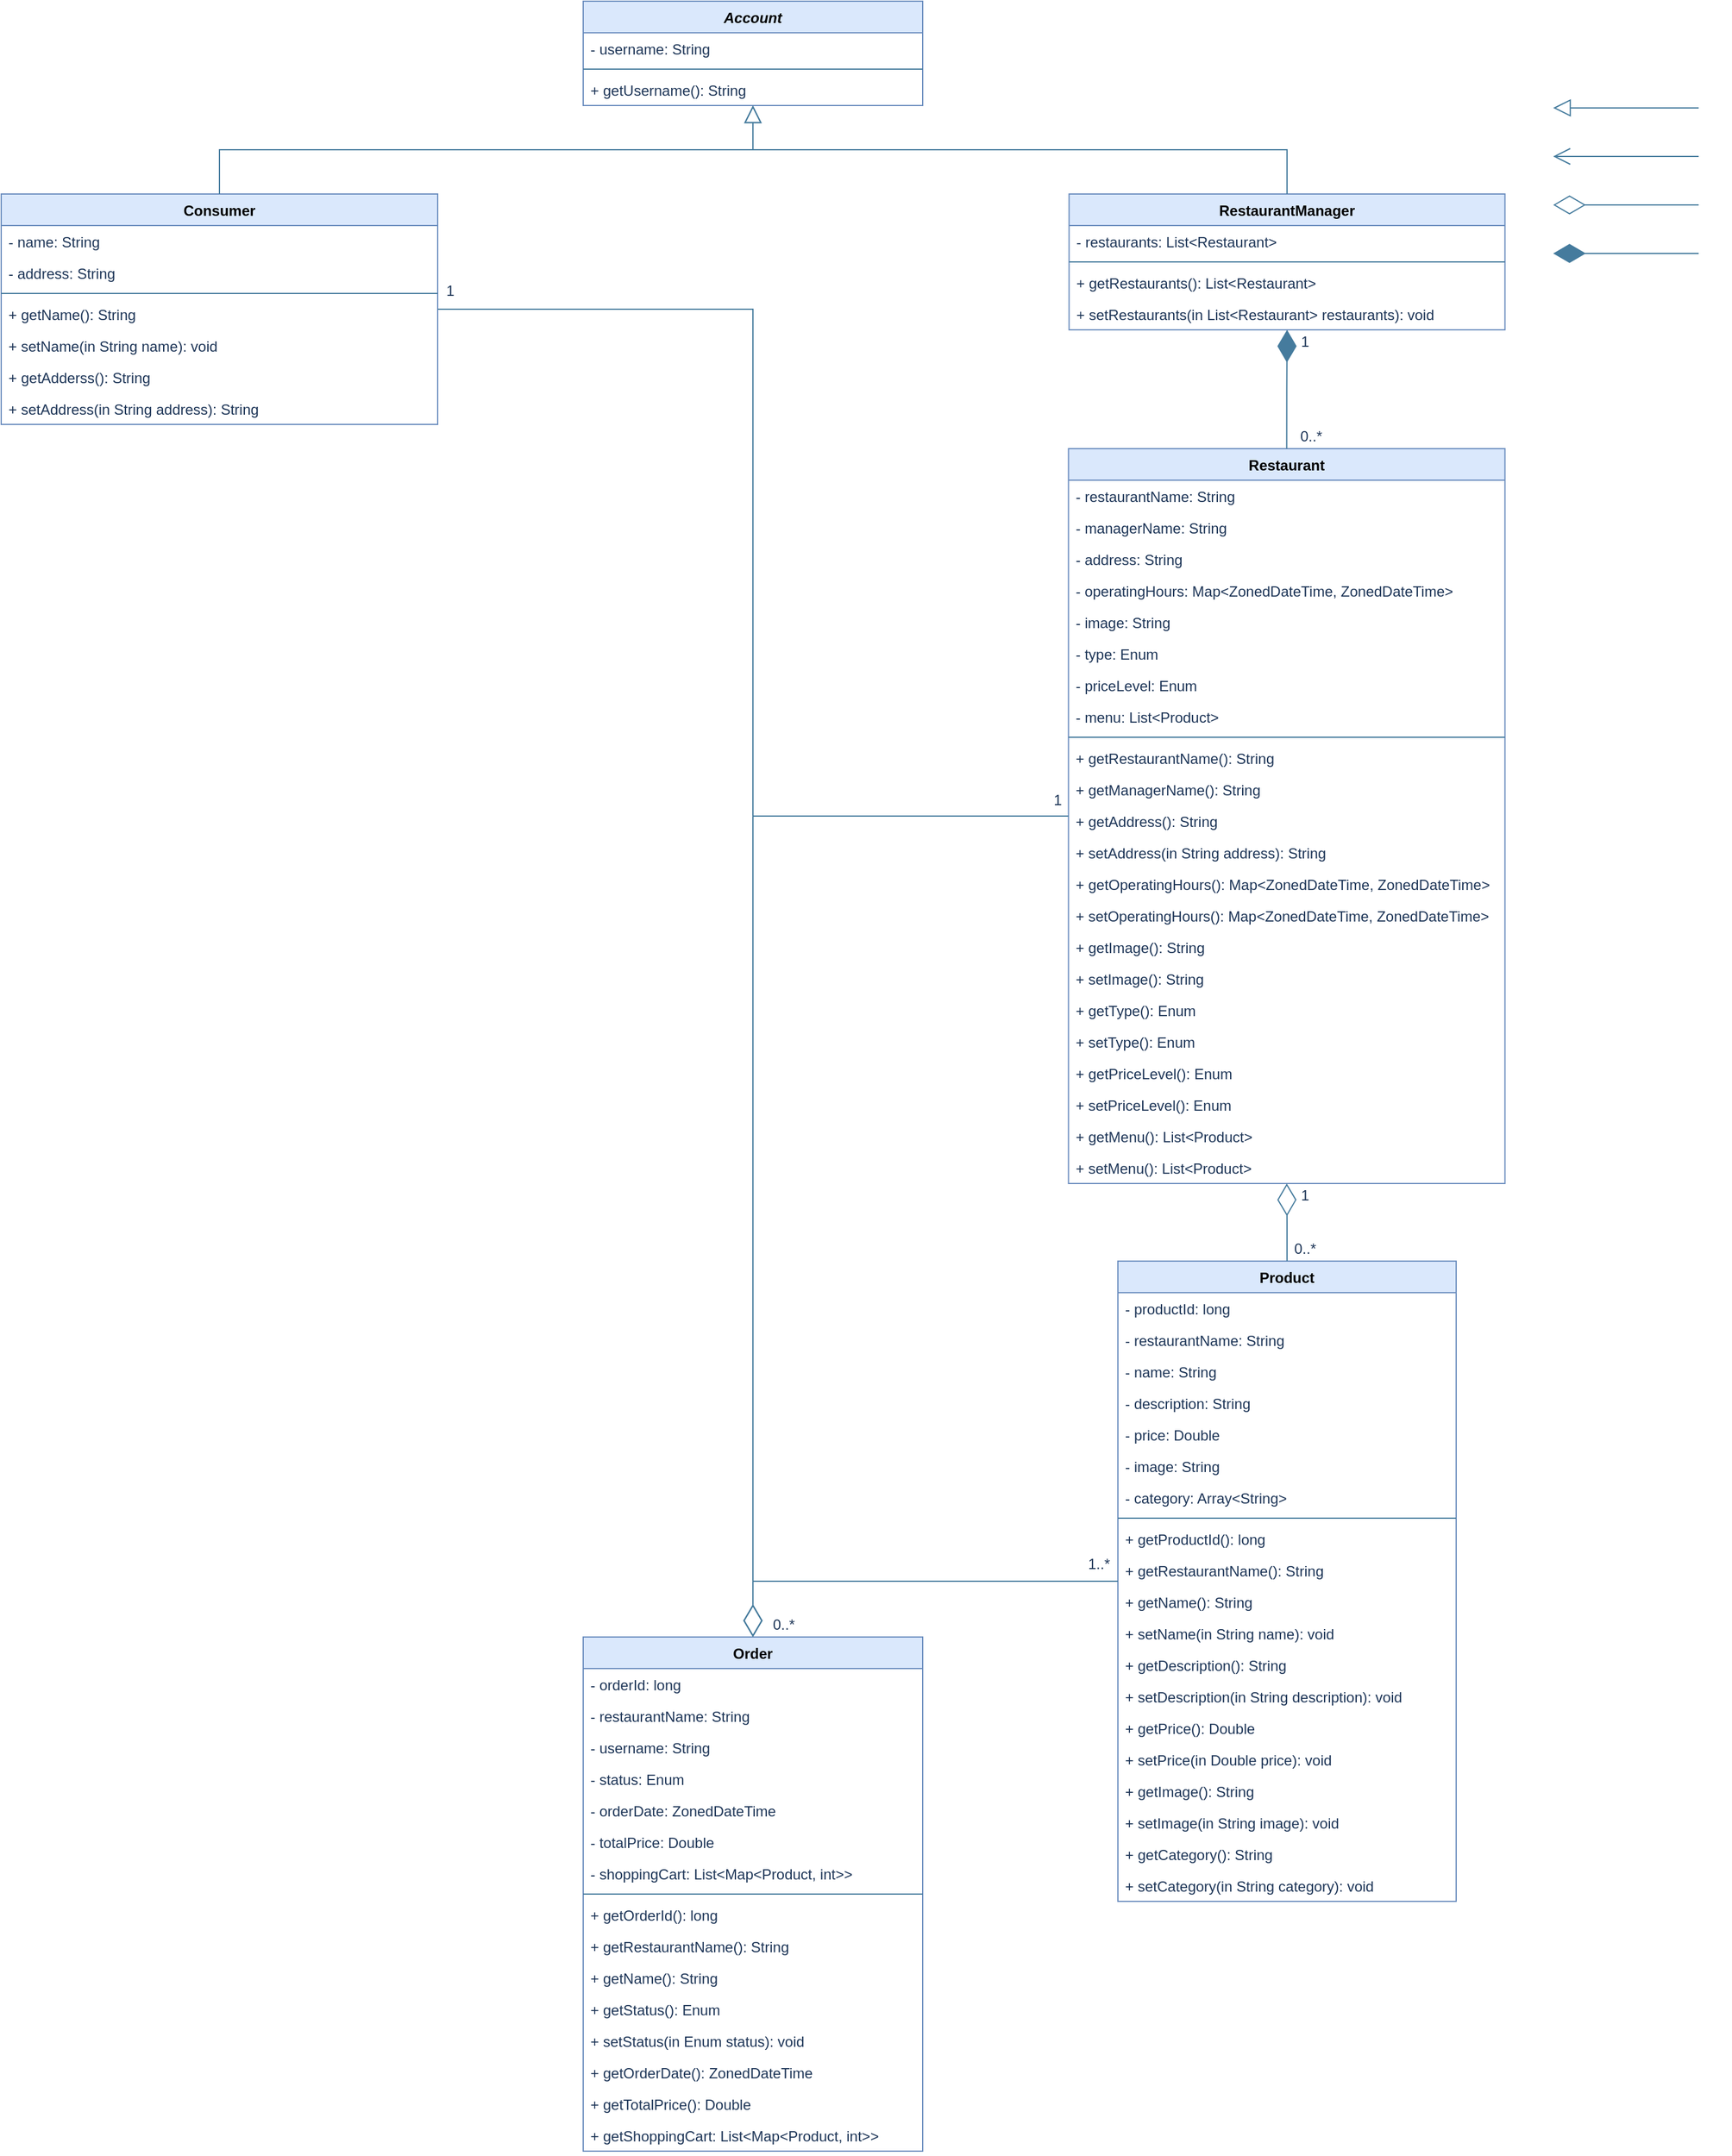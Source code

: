 <mxfile version="15.4.0" type="device"><diagram id="kH5EvR-699uaDCiAUXqp" name="Page-1"><mxGraphModel dx="772" dy="2348" grid="1" gridSize="10" guides="1" tooltips="1" connect="1" arrows="1" fold="1" page="1" pageScale="1" pageWidth="827" pageHeight="1169" background="#ffffff" math="0" shadow="0"><root><mxCell id="0"/><mxCell id="1" parent="0"/><mxCell id="DsfmJBuCFoYnAW1XdrLI-59" value="" style="endArrow=block;endFill=0;endSize=12;html=1;rounded=0;edgeStyle=orthogonalEdgeStyle;strokeColor=#457B9D;fontColor=#1D3557;labelBackgroundColor=#F1FAEE;" parent="1" edge="1"><mxGeometry width="160" relative="1" as="geometry"><mxPoint x="1520" y="-1081" as="sourcePoint"/><mxPoint x="1400" y="-1081" as="targetPoint"/></mxGeometry></mxCell><mxCell id="DsfmJBuCFoYnAW1XdrLI-115" value="Account" style="swimlane;fontStyle=3;align=center;verticalAlign=top;childLayout=stackLayout;horizontal=1;startSize=26;horizontalStack=0;resizeParent=1;resizeParentMax=0;resizeLast=0;collapsible=1;marginBottom=0;rounded=0;shadow=0;glass=0;labelBorderColor=none;strokeColor=#6c8ebf;fillColor=#dae8fc;" parent="1" vertex="1"><mxGeometry x="600" y="-1169" width="280" height="86" as="geometry"/></mxCell><mxCell id="AVOF0F7odBu44iWRDXYe-78" value="- username: String" style="text;strokeColor=none;fillColor=none;align=left;verticalAlign=top;spacingLeft=4;spacingRight=4;overflow=hidden;rotatable=0;points=[[0,0.5],[1,0.5]];portConstraint=eastwest;rounded=0;shadow=0;glass=0;labelBorderColor=none;fontColor=#1D3557;" parent="DsfmJBuCFoYnAW1XdrLI-115" vertex="1"><mxGeometry y="26" width="280" height="26" as="geometry"/></mxCell><mxCell id="DsfmJBuCFoYnAW1XdrLI-117" value="" style="line;strokeWidth=1;fillColor=none;align=left;verticalAlign=middle;spacingTop=-1;spacingLeft=3;spacingRight=3;rotatable=0;labelPosition=right;points=[];portConstraint=eastwest;rounded=0;shadow=0;glass=0;labelBorderColor=none;strokeColor=#457B9D;fontColor=#1D3557;labelBackgroundColor=#F1FAEE;" parent="DsfmJBuCFoYnAW1XdrLI-115" vertex="1"><mxGeometry y="52" width="280" height="8" as="geometry"/></mxCell><mxCell id="DsfmJBuCFoYnAW1XdrLI-118" value="+ getUsername(): String" style="text;strokeColor=none;fillColor=none;align=left;verticalAlign=top;spacingLeft=4;spacingRight=4;overflow=hidden;rotatable=0;points=[[0,0.5],[1,0.5]];portConstraint=eastwest;rounded=0;shadow=0;glass=0;labelBorderColor=none;fontColor=#1D3557;" parent="DsfmJBuCFoYnAW1XdrLI-115" vertex="1"><mxGeometry y="60" width="280" height="26" as="geometry"/></mxCell><mxCell id="DsfmJBuCFoYnAW1XdrLI-119" value="Consumer" style="swimlane;fontStyle=1;align=center;verticalAlign=top;childLayout=stackLayout;horizontal=1;startSize=26;horizontalStack=0;resizeParent=1;resizeParentMax=0;resizeLast=0;collapsible=1;marginBottom=0;rounded=0;shadow=0;glass=0;labelBorderColor=none;strokeColor=#6c8ebf;fillColor=#dae8fc;" parent="1" vertex="1"><mxGeometry x="120" y="-1010" width="360" height="190" as="geometry"/></mxCell><mxCell id="AVOF0F7odBu44iWRDXYe-97" value="- name: String" style="text;strokeColor=none;fillColor=none;align=left;verticalAlign=top;spacingLeft=4;spacingRight=4;overflow=hidden;rotatable=0;points=[[0,0.5],[1,0.5]];portConstraint=eastwest;rounded=0;shadow=0;glass=0;labelBorderColor=none;fontColor=#1D3557;" parent="DsfmJBuCFoYnAW1XdrLI-119" vertex="1"><mxGeometry y="26" width="360" height="26" as="geometry"/></mxCell><mxCell id="AVOF0F7odBu44iWRDXYe-98" value="- address: String" style="text;strokeColor=none;fillColor=none;align=left;verticalAlign=top;spacingLeft=4;spacingRight=4;overflow=hidden;rotatable=0;points=[[0,0.5],[1,0.5]];portConstraint=eastwest;rounded=0;shadow=0;glass=0;labelBorderColor=none;fontColor=#1D3557;" parent="DsfmJBuCFoYnAW1XdrLI-119" vertex="1"><mxGeometry y="52" width="360" height="26" as="geometry"/></mxCell><mxCell id="DsfmJBuCFoYnAW1XdrLI-121" value="" style="line;strokeWidth=1;fillColor=none;align=left;verticalAlign=middle;spacingTop=-1;spacingLeft=3;spacingRight=3;rotatable=0;labelPosition=right;points=[];portConstraint=eastwest;rounded=0;shadow=0;glass=0;labelBorderColor=none;strokeColor=#457B9D;fontColor=#1D3557;labelBackgroundColor=#F1FAEE;" parent="DsfmJBuCFoYnAW1XdrLI-119" vertex="1"><mxGeometry y="78" width="360" height="8" as="geometry"/></mxCell><mxCell id="AVOF0F7odBu44iWRDXYe-101" value="+ getName(): String" style="text;strokeColor=none;fillColor=none;align=left;verticalAlign=top;spacingLeft=4;spacingRight=4;overflow=hidden;rotatable=0;points=[[0,0.5],[1,0.5]];portConstraint=eastwest;rounded=0;shadow=0;glass=0;labelBorderColor=none;fontColor=#1D3557;" parent="DsfmJBuCFoYnAW1XdrLI-119" vertex="1"><mxGeometry y="86" width="360" height="26" as="geometry"/></mxCell><mxCell id="Y4TwtO4m5vdg5S0T6f14-15" value="+ setName(in String name): void" style="text;strokeColor=none;fillColor=none;align=left;verticalAlign=top;spacingLeft=4;spacingRight=4;overflow=hidden;rotatable=0;points=[[0,0.5],[1,0.5]];portConstraint=eastwest;rounded=0;shadow=0;glass=0;labelBorderColor=none;fontColor=#1D3557;" parent="DsfmJBuCFoYnAW1XdrLI-119" vertex="1"><mxGeometry y="112" width="360" height="26" as="geometry"/></mxCell><mxCell id="Y4TwtO4m5vdg5S0T6f14-2" value="+ getAdderss(): String" style="text;strokeColor=none;fillColor=none;align=left;verticalAlign=top;spacingLeft=4;spacingRight=4;overflow=hidden;rotatable=0;points=[[0,0.5],[1,0.5]];portConstraint=eastwest;rounded=0;shadow=0;glass=0;labelBorderColor=none;fontColor=#1D3557;" parent="DsfmJBuCFoYnAW1XdrLI-119" vertex="1"><mxGeometry y="138" width="360" height="26" as="geometry"/></mxCell><mxCell id="Y4TwtO4m5vdg5S0T6f14-16" value="+ setAddress(in String address): String" style="text;strokeColor=none;fillColor=none;align=left;verticalAlign=top;spacingLeft=4;spacingRight=4;overflow=hidden;rotatable=0;points=[[0,0.5],[1,0.5]];portConstraint=eastwest;rounded=0;shadow=0;glass=0;labelBorderColor=none;fontColor=#1D3557;" parent="DsfmJBuCFoYnAW1XdrLI-119" vertex="1"><mxGeometry y="164" width="360" height="26" as="geometry"/></mxCell><mxCell id="DsfmJBuCFoYnAW1XdrLI-123" value="RestaurantManager" style="swimlane;fontStyle=1;align=center;verticalAlign=top;childLayout=stackLayout;horizontal=1;startSize=26;horizontalStack=0;resizeParent=1;resizeParentMax=0;resizeLast=0;collapsible=1;marginBottom=0;rounded=0;shadow=0;glass=0;labelBorderColor=none;strokeColor=#6c8ebf;fillColor=#dae8fc;" parent="1" vertex="1"><mxGeometry x="1000.75" y="-1010" width="359.5" height="112" as="geometry"><mxRectangle x="1000.75" y="-999" width="140" height="26" as="alternateBounds"/></mxGeometry></mxCell><mxCell id="AVOF0F7odBu44iWRDXYe-86" value="- restaurants: List&lt;Restaurant&gt;" style="text;strokeColor=none;fillColor=none;align=left;verticalAlign=top;spacingLeft=4;spacingRight=4;overflow=hidden;rotatable=0;points=[[0,0.5],[1,0.5]];portConstraint=eastwest;rounded=0;shadow=0;glass=0;labelBorderColor=none;fontColor=#1D3557;" parent="DsfmJBuCFoYnAW1XdrLI-123" vertex="1"><mxGeometry y="26" width="359.5" height="26" as="geometry"/></mxCell><mxCell id="DsfmJBuCFoYnAW1XdrLI-125" value="" style="line;strokeWidth=1;fillColor=none;align=left;verticalAlign=middle;spacingTop=-1;spacingLeft=3;spacingRight=3;rotatable=0;labelPosition=right;points=[];portConstraint=eastwest;rounded=0;shadow=0;glass=0;labelBorderColor=none;strokeColor=#457B9D;fontColor=#1D3557;labelBackgroundColor=#F1FAEE;" parent="DsfmJBuCFoYnAW1XdrLI-123" vertex="1"><mxGeometry y="52" width="359.5" height="8" as="geometry"/></mxCell><mxCell id="DsfmJBuCFoYnAW1XdrLI-126" value="+ getRestaurants(): List&lt;Restaurant&gt;" style="text;strokeColor=none;fillColor=none;align=left;verticalAlign=top;spacingLeft=4;spacingRight=4;overflow=hidden;rotatable=0;points=[[0,0.5],[1,0.5]];portConstraint=eastwest;rounded=0;shadow=0;glass=0;labelBorderColor=none;fontColor=#1D3557;" parent="DsfmJBuCFoYnAW1XdrLI-123" vertex="1"><mxGeometry y="60" width="359.5" height="26" as="geometry"/></mxCell><mxCell id="Y4TwtO4m5vdg5S0T6f14-20" value="+ setRestaurants(in List&lt;Restaurant&gt; restaurants): void" style="text;strokeColor=none;fillColor=none;align=left;verticalAlign=top;spacingLeft=4;spacingRight=4;overflow=hidden;rotatable=0;points=[[0,0.5],[1,0.5]];portConstraint=eastwest;rounded=0;shadow=0;glass=0;labelBorderColor=none;fontColor=#1D3557;" parent="DsfmJBuCFoYnAW1XdrLI-123" vertex="1"><mxGeometry y="86" width="359.5" height="26" as="geometry"/></mxCell><mxCell id="DsfmJBuCFoYnAW1XdrLI-131" value="Product" style="swimlane;fontStyle=1;align=center;verticalAlign=top;childLayout=stackLayout;horizontal=1;startSize=26;horizontalStack=0;resizeParent=1;resizeParentMax=0;resizeLast=0;collapsible=1;marginBottom=0;rounded=0;shadow=0;glass=0;labelBorderColor=none;strokeColor=#6c8ebf;fillColor=#dae8fc;" parent="1" vertex="1"><mxGeometry x="1041" y="-130" width="279" height="528" as="geometry"/></mxCell><mxCell id="XpfZN9gbDLYwV929RArz-31" value="- productId: long" style="text;strokeColor=none;fillColor=none;align=left;verticalAlign=top;spacingLeft=4;spacingRight=4;overflow=hidden;rotatable=0;points=[[0,0.5],[1,0.5]];portConstraint=eastwest;rounded=0;shadow=0;glass=0;labelBorderColor=none;fontColor=#1D3557;" parent="DsfmJBuCFoYnAW1XdrLI-131" vertex="1"><mxGeometry y="26" width="279" height="26" as="geometry"/></mxCell><mxCell id="Y4TwtO4m5vdg5S0T6f14-45" value="- restaurantName: String" style="text;strokeColor=none;fillColor=none;align=left;verticalAlign=top;spacingLeft=4;spacingRight=4;overflow=hidden;rotatable=0;points=[[0,0.5],[1,0.5]];portConstraint=eastwest;rounded=0;shadow=0;glass=0;labelBorderColor=none;fontColor=#1D3557;" parent="DsfmJBuCFoYnAW1XdrLI-131" vertex="1"><mxGeometry y="52" width="279" height="26" as="geometry"/></mxCell><mxCell id="AVOF0F7odBu44iWRDXYe-93" value="- name: String" style="text;strokeColor=none;fillColor=none;align=left;verticalAlign=top;spacingLeft=4;spacingRight=4;overflow=hidden;rotatable=0;points=[[0,0.5],[1,0.5]];portConstraint=eastwest;rounded=0;shadow=0;glass=0;labelBorderColor=none;fontColor=#1D3557;" parent="DsfmJBuCFoYnAW1XdrLI-131" vertex="1"><mxGeometry y="78" width="279" height="26" as="geometry"/></mxCell><mxCell id="AVOF0F7odBu44iWRDXYe-94" value="- description: String" style="text;strokeColor=none;fillColor=none;align=left;verticalAlign=top;spacingLeft=4;spacingRight=4;overflow=hidden;rotatable=0;points=[[0,0.5],[1,0.5]];portConstraint=eastwest;rounded=0;shadow=0;glass=0;labelBorderColor=none;fontColor=#1D3557;" parent="DsfmJBuCFoYnAW1XdrLI-131" vertex="1"><mxGeometry y="104" width="279" height="26" as="geometry"/></mxCell><mxCell id="AVOF0F7odBu44iWRDXYe-95" value="- price: Double" style="text;strokeColor=none;fillColor=none;align=left;verticalAlign=top;spacingLeft=4;spacingRight=4;overflow=hidden;rotatable=0;points=[[0,0.5],[1,0.5]];portConstraint=eastwest;rounded=0;shadow=0;glass=0;labelBorderColor=none;fontColor=#1D3557;" parent="DsfmJBuCFoYnAW1XdrLI-131" vertex="1"><mxGeometry y="130" width="279" height="26" as="geometry"/></mxCell><mxCell id="AVOF0F7odBu44iWRDXYe-96" value="- image: String" style="text;strokeColor=none;fillColor=none;align=left;verticalAlign=top;spacingLeft=4;spacingRight=4;overflow=hidden;rotatable=0;points=[[0,0.5],[1,0.5]];portConstraint=eastwest;rounded=0;shadow=0;glass=0;labelBorderColor=none;fontColor=#1D3557;" parent="DsfmJBuCFoYnAW1XdrLI-131" vertex="1"><mxGeometry y="156" width="279" height="26" as="geometry"/></mxCell><mxCell id="AVOF0F7odBu44iWRDXYe-92" value="- category: Array&lt;String&gt;" style="text;strokeColor=none;fillColor=none;align=left;verticalAlign=top;spacingLeft=4;spacingRight=4;overflow=hidden;rotatable=0;points=[[0,0.5],[1,0.5]];portConstraint=eastwest;rounded=0;shadow=0;glass=0;labelBorderColor=none;fontColor=#1D3557;" parent="DsfmJBuCFoYnAW1XdrLI-131" vertex="1"><mxGeometry y="182" width="279" height="26" as="geometry"/></mxCell><mxCell id="DsfmJBuCFoYnAW1XdrLI-133" value="" style="line;strokeWidth=1;fillColor=none;align=left;verticalAlign=middle;spacingTop=-1;spacingLeft=3;spacingRight=3;rotatable=0;labelPosition=right;points=[];portConstraint=eastwest;rounded=0;shadow=0;glass=0;labelBorderColor=none;strokeColor=#457B9D;fontColor=#1D3557;labelBackgroundColor=#F1FAEE;" parent="DsfmJBuCFoYnAW1XdrLI-131" vertex="1"><mxGeometry y="208" width="279" height="8" as="geometry"/></mxCell><mxCell id="JdM7LiX7WN8Dvq4fd227-5" value="+ getProductId(): long" style="text;strokeColor=none;fillColor=none;align=left;verticalAlign=top;spacingLeft=4;spacingRight=4;overflow=hidden;rotatable=0;points=[[0,0.5],[1,0.5]];portConstraint=eastwest;rounded=0;shadow=0;glass=0;labelBorderColor=none;fontColor=#1D3557;" parent="DsfmJBuCFoYnAW1XdrLI-131" vertex="1"><mxGeometry y="216" width="279" height="26" as="geometry"/></mxCell><mxCell id="Y4TwtO4m5vdg5S0T6f14-46" value="+ getRestaurantName(): String" style="text;strokeColor=none;fillColor=none;align=left;verticalAlign=top;spacingLeft=4;spacingRight=4;overflow=hidden;rotatable=0;points=[[0,0.5],[1,0.5]];portConstraint=eastwest;rounded=0;shadow=0;glass=0;labelBorderColor=none;fontColor=#1D3557;" parent="DsfmJBuCFoYnAW1XdrLI-131" vertex="1"><mxGeometry y="242" width="279" height="26" as="geometry"/></mxCell><mxCell id="Y4TwtO4m5vdg5S0T6f14-10" value="+ getName(): String" style="text;strokeColor=none;fillColor=none;align=left;verticalAlign=top;spacingLeft=4;spacingRight=4;overflow=hidden;rotatable=0;points=[[0,0.5],[1,0.5]];portConstraint=eastwest;rounded=0;shadow=0;glass=0;labelBorderColor=none;fontColor=#1D3557;" parent="DsfmJBuCFoYnAW1XdrLI-131" vertex="1"><mxGeometry y="268" width="279" height="26" as="geometry"/></mxCell><mxCell id="Y4TwtO4m5vdg5S0T6f14-30" value="+ setName(in String name): void" style="text;strokeColor=none;fillColor=none;align=left;verticalAlign=top;spacingLeft=4;spacingRight=4;overflow=hidden;rotatable=0;points=[[0,0.5],[1,0.5]];portConstraint=eastwest;rounded=0;shadow=0;glass=0;labelBorderColor=none;fontColor=#1D3557;" parent="DsfmJBuCFoYnAW1XdrLI-131" vertex="1"><mxGeometry y="294" width="279" height="26" as="geometry"/></mxCell><mxCell id="Y4TwtO4m5vdg5S0T6f14-11" value="+ getDescription(): String" style="text;strokeColor=none;fillColor=none;align=left;verticalAlign=top;spacingLeft=4;spacingRight=4;overflow=hidden;rotatable=0;points=[[0,0.5],[1,0.5]];portConstraint=eastwest;rounded=0;shadow=0;glass=0;labelBorderColor=none;fontColor=#1D3557;" parent="DsfmJBuCFoYnAW1XdrLI-131" vertex="1"><mxGeometry y="320" width="279" height="26" as="geometry"/></mxCell><mxCell id="Y4TwtO4m5vdg5S0T6f14-31" value="+ setDescription(in String description): void" style="text;strokeColor=none;fillColor=none;align=left;verticalAlign=top;spacingLeft=4;spacingRight=4;overflow=hidden;rotatable=0;points=[[0,0.5],[1,0.5]];portConstraint=eastwest;rounded=0;shadow=0;glass=0;labelBorderColor=none;fontColor=#1D3557;" parent="DsfmJBuCFoYnAW1XdrLI-131" vertex="1"><mxGeometry y="346" width="279" height="26" as="geometry"/></mxCell><mxCell id="Y4TwtO4m5vdg5S0T6f14-13" value="+ getPrice(): Double" style="text;strokeColor=none;fillColor=none;align=left;verticalAlign=top;spacingLeft=4;spacingRight=4;overflow=hidden;rotatable=0;points=[[0,0.5],[1,0.5]];portConstraint=eastwest;rounded=0;shadow=0;glass=0;labelBorderColor=none;fontColor=#1D3557;" parent="DsfmJBuCFoYnAW1XdrLI-131" vertex="1"><mxGeometry y="372" width="279" height="26" as="geometry"/></mxCell><mxCell id="Y4TwtO4m5vdg5S0T6f14-33" value="+ setPrice(in Double price): void" style="text;strokeColor=none;fillColor=none;align=left;verticalAlign=top;spacingLeft=4;spacingRight=4;overflow=hidden;rotatable=0;points=[[0,0.5],[1,0.5]];portConstraint=eastwest;rounded=0;shadow=0;glass=0;labelBorderColor=none;fontColor=#1D3557;" parent="DsfmJBuCFoYnAW1XdrLI-131" vertex="1"><mxGeometry y="398" width="279" height="26" as="geometry"/></mxCell><mxCell id="Y4TwtO4m5vdg5S0T6f14-14" value="+ getImage(): String" style="text;strokeColor=none;fillColor=none;align=left;verticalAlign=top;spacingLeft=4;spacingRight=4;overflow=hidden;rotatable=0;points=[[0,0.5],[1,0.5]];portConstraint=eastwest;rounded=0;shadow=0;glass=0;labelBorderColor=none;fontColor=#1D3557;" parent="DsfmJBuCFoYnAW1XdrLI-131" vertex="1"><mxGeometry y="424" width="279" height="26" as="geometry"/></mxCell><mxCell id="Y4TwtO4m5vdg5S0T6f14-34" value="+ setImage(in String image): void" style="text;strokeColor=none;fillColor=none;align=left;verticalAlign=top;spacingLeft=4;spacingRight=4;overflow=hidden;rotatable=0;points=[[0,0.5],[1,0.5]];portConstraint=eastwest;rounded=0;shadow=0;glass=0;labelBorderColor=none;fontColor=#1D3557;" parent="DsfmJBuCFoYnAW1XdrLI-131" vertex="1"><mxGeometry y="450" width="279" height="26" as="geometry"/></mxCell><mxCell id="Y4TwtO4m5vdg5S0T6f14-12" value="+ getCategory(): String" style="text;strokeColor=none;fillColor=none;align=left;verticalAlign=top;spacingLeft=4;spacingRight=4;overflow=hidden;rotatable=0;points=[[0,0.5],[1,0.5]];portConstraint=eastwest;rounded=0;shadow=0;glass=0;labelBorderColor=none;fontColor=#1D3557;" parent="DsfmJBuCFoYnAW1XdrLI-131" vertex="1"><mxGeometry y="476" width="279" height="26" as="geometry"/></mxCell><mxCell id="Y4TwtO4m5vdg5S0T6f14-32" value="+ setCategory(in String category): void" style="text;strokeColor=none;fillColor=none;align=left;verticalAlign=top;spacingLeft=4;spacingRight=4;overflow=hidden;rotatable=0;points=[[0,0.5],[1,0.5]];portConstraint=eastwest;rounded=0;shadow=0;glass=0;labelBorderColor=none;fontColor=#1D3557;" parent="DsfmJBuCFoYnAW1XdrLI-131" vertex="1"><mxGeometry y="502" width="279" height="26" as="geometry"/></mxCell><mxCell id="DsfmJBuCFoYnAW1XdrLI-149" value="Restaurant" style="swimlane;fontStyle=1;align=center;verticalAlign=top;childLayout=stackLayout;horizontal=1;startSize=26;horizontalStack=0;resizeParent=1;resizeParentMax=0;resizeLast=0;collapsible=1;marginBottom=0;rounded=0;shadow=0;glass=0;labelBorderColor=none;strokeColor=#6c8ebf;fillColor=#dae8fc;" parent="1" vertex="1"><mxGeometry x="1000.25" y="-800" width="360" height="606" as="geometry"/></mxCell><mxCell id="AVOF0F7odBu44iWRDXYe-79" value="- restaurantName: String" style="text;strokeColor=none;fillColor=none;align=left;verticalAlign=top;spacingLeft=4;spacingRight=4;overflow=hidden;rotatable=0;points=[[0,0.5],[1,0.5]];portConstraint=eastwest;rounded=0;shadow=0;glass=0;labelBorderColor=none;fontColor=#1D3557;" parent="DsfmJBuCFoYnAW1XdrLI-149" vertex="1"><mxGeometry y="26" width="360" height="26" as="geometry"/></mxCell><mxCell id="Y4TwtO4m5vdg5S0T6f14-47" value="- managerName: String" style="text;strokeColor=none;fillColor=none;align=left;verticalAlign=top;spacingLeft=4;spacingRight=4;overflow=hidden;rotatable=0;points=[[0,0.5],[1,0.5]];portConstraint=eastwest;rounded=0;shadow=0;glass=0;labelBorderColor=none;fontColor=#1D3557;" parent="DsfmJBuCFoYnAW1XdrLI-149" vertex="1"><mxGeometry y="52" width="360" height="26" as="geometry"/></mxCell><mxCell id="AVOF0F7odBu44iWRDXYe-80" value="- address: String" style="text;strokeColor=none;fillColor=none;align=left;verticalAlign=top;spacingLeft=4;spacingRight=4;overflow=hidden;rotatable=0;points=[[0,0.5],[1,0.5]];portConstraint=eastwest;rounded=0;shadow=0;glass=0;labelBorderColor=none;fontColor=#1D3557;" parent="DsfmJBuCFoYnAW1XdrLI-149" vertex="1"><mxGeometry y="78" width="360" height="26" as="geometry"/></mxCell><mxCell id="AVOF0F7odBu44iWRDXYe-81" value="- operatingHours: Map&lt;ZonedDateTime, ZonedDateTime&gt;" style="text;strokeColor=none;fillColor=none;align=left;verticalAlign=top;spacingLeft=4;spacingRight=4;overflow=hidden;rotatable=0;points=[[0,0.5],[1,0.5]];portConstraint=eastwest;rounded=0;shadow=0;glass=0;labelBorderColor=none;fontColor=#1D3557;" parent="DsfmJBuCFoYnAW1XdrLI-149" vertex="1"><mxGeometry y="104" width="360" height="26" as="geometry"/></mxCell><mxCell id="AVOF0F7odBu44iWRDXYe-82" value="- image: String" style="text;strokeColor=none;fillColor=none;align=left;verticalAlign=top;spacingLeft=4;spacingRight=4;overflow=hidden;rotatable=0;points=[[0,0.5],[1,0.5]];portConstraint=eastwest;rounded=0;shadow=0;glass=0;labelBorderColor=none;fontColor=#1D3557;" parent="DsfmJBuCFoYnAW1XdrLI-149" vertex="1"><mxGeometry y="130" width="360" height="26" as="geometry"/></mxCell><mxCell id="AVOF0F7odBu44iWRDXYe-83" value="- type: Enum" style="text;strokeColor=none;fillColor=none;align=left;verticalAlign=top;spacingLeft=4;spacingRight=4;overflow=hidden;rotatable=0;points=[[0,0.5],[1,0.5]];portConstraint=eastwest;rounded=0;shadow=0;glass=0;labelBorderColor=none;fontColor=#1D3557;" parent="DsfmJBuCFoYnAW1XdrLI-149" vertex="1"><mxGeometry y="156" width="360" height="26" as="geometry"/></mxCell><mxCell id="AVOF0F7odBu44iWRDXYe-84" value="- priceLevel: Enum" style="text;strokeColor=none;fillColor=none;align=left;verticalAlign=top;spacingLeft=4;spacingRight=4;overflow=hidden;rotatable=0;points=[[0,0.5],[1,0.5]];portConstraint=eastwest;rounded=0;shadow=0;glass=0;labelBorderColor=none;fontColor=#1D3557;" parent="DsfmJBuCFoYnAW1XdrLI-149" vertex="1"><mxGeometry y="182" width="360" height="26" as="geometry"/></mxCell><mxCell id="AVOF0F7odBu44iWRDXYe-88" value="- menu: List&lt;Product&gt;" style="text;strokeColor=none;fillColor=none;align=left;verticalAlign=top;spacingLeft=4;spacingRight=4;overflow=hidden;rotatable=0;points=[[0,0.5],[1,0.5]];portConstraint=eastwest;rounded=0;shadow=0;glass=0;labelBorderColor=none;fontColor=#1D3557;" parent="DsfmJBuCFoYnAW1XdrLI-149" vertex="1"><mxGeometry y="208" width="360" height="26" as="geometry"/></mxCell><mxCell id="DsfmJBuCFoYnAW1XdrLI-151" value="" style="line;strokeWidth=1;fillColor=none;align=left;verticalAlign=middle;spacingTop=-1;spacingLeft=3;spacingRight=3;rotatable=0;labelPosition=right;points=[];portConstraint=eastwest;rounded=0;shadow=0;glass=0;labelBorderColor=none;strokeColor=#457B9D;fontColor=#1D3557;labelBackgroundColor=#F1FAEE;" parent="DsfmJBuCFoYnAW1XdrLI-149" vertex="1"><mxGeometry y="234" width="360" height="8" as="geometry"/></mxCell><mxCell id="AVOF0F7odBu44iWRDXYe-4" value="+ getRestaurantName(): String" style="text;strokeColor=none;fillColor=none;align=left;verticalAlign=top;spacingLeft=4;spacingRight=4;overflow=hidden;rotatable=0;points=[[0,0.5],[1,0.5]];portConstraint=eastwest;rounded=0;shadow=0;glass=0;labelBorderColor=none;fontColor=#1D3557;" parent="DsfmJBuCFoYnAW1XdrLI-149" vertex="1"><mxGeometry y="242" width="360" height="26" as="geometry"/></mxCell><mxCell id="Y4TwtO4m5vdg5S0T6f14-48" value="+ getManagerName(): String" style="text;strokeColor=none;fillColor=none;align=left;verticalAlign=top;spacingLeft=4;spacingRight=4;overflow=hidden;rotatable=0;points=[[0,0.5],[1,0.5]];portConstraint=eastwest;rounded=0;shadow=0;glass=0;labelBorderColor=none;fontColor=#1D3557;" parent="DsfmJBuCFoYnAW1XdrLI-149" vertex="1"><mxGeometry y="268" width="360" height="26" as="geometry"/></mxCell><mxCell id="Y4TwtO4m5vdg5S0T6f14-4" value="+ getAddress(): String" style="text;strokeColor=none;fillColor=none;align=left;verticalAlign=top;spacingLeft=4;spacingRight=4;overflow=hidden;rotatable=0;points=[[0,0.5],[1,0.5]];portConstraint=eastwest;rounded=0;shadow=0;glass=0;labelBorderColor=none;fontColor=#1D3557;" parent="DsfmJBuCFoYnAW1XdrLI-149" vertex="1"><mxGeometry y="294" width="360" height="26" as="geometry"/></mxCell><mxCell id="Y4TwtO4m5vdg5S0T6f14-21" value="+ setAddress(in String address): String" style="text;strokeColor=none;fillColor=none;align=left;verticalAlign=top;spacingLeft=4;spacingRight=4;overflow=hidden;rotatable=0;points=[[0,0.5],[1,0.5]];portConstraint=eastwest;rounded=0;shadow=0;glass=0;labelBorderColor=none;fontColor=#1D3557;" parent="DsfmJBuCFoYnAW1XdrLI-149" vertex="1"><mxGeometry y="320" width="360" height="26" as="geometry"/></mxCell><mxCell id="Y4TwtO4m5vdg5S0T6f14-5" value="+ getOperatingHours(): Map&lt;ZonedDateTime, ZonedDateTime&gt;" style="text;strokeColor=none;fillColor=none;align=left;verticalAlign=top;spacingLeft=4;spacingRight=4;overflow=hidden;rotatable=0;points=[[0,0.5],[1,0.5]];portConstraint=eastwest;rounded=0;shadow=0;glass=0;labelBorderColor=none;fontColor=#1D3557;" parent="DsfmJBuCFoYnAW1XdrLI-149" vertex="1"><mxGeometry y="346" width="360" height="26" as="geometry"/></mxCell><mxCell id="Y4TwtO4m5vdg5S0T6f14-22" value="+ setOperatingHours(): Map&lt;ZonedDateTime, ZonedDateTime&gt;" style="text;strokeColor=none;fillColor=none;align=left;verticalAlign=top;spacingLeft=4;spacingRight=4;overflow=hidden;rotatable=0;points=[[0,0.5],[1,0.5]];portConstraint=eastwest;rounded=0;shadow=0;glass=0;labelBorderColor=none;fontColor=#1D3557;" parent="DsfmJBuCFoYnAW1XdrLI-149" vertex="1"><mxGeometry y="372" width="360" height="26" as="geometry"/></mxCell><mxCell id="Y4TwtO4m5vdg5S0T6f14-6" value="+ getImage(): String" style="text;strokeColor=none;fillColor=none;align=left;verticalAlign=top;spacingLeft=4;spacingRight=4;overflow=hidden;rotatable=0;points=[[0,0.5],[1,0.5]];portConstraint=eastwest;rounded=0;shadow=0;glass=0;labelBorderColor=none;fontColor=#1D3557;" parent="DsfmJBuCFoYnAW1XdrLI-149" vertex="1"><mxGeometry y="398" width="360" height="26" as="geometry"/></mxCell><mxCell id="Y4TwtO4m5vdg5S0T6f14-23" value="+ setImage(): String" style="text;strokeColor=none;fillColor=none;align=left;verticalAlign=top;spacingLeft=4;spacingRight=4;overflow=hidden;rotatable=0;points=[[0,0.5],[1,0.5]];portConstraint=eastwest;rounded=0;shadow=0;glass=0;labelBorderColor=none;fontColor=#1D3557;" parent="DsfmJBuCFoYnAW1XdrLI-149" vertex="1"><mxGeometry y="424" width="360" height="26" as="geometry"/></mxCell><mxCell id="Y4TwtO4m5vdg5S0T6f14-7" value="+ getType(): Enum" style="text;strokeColor=none;fillColor=none;align=left;verticalAlign=top;spacingLeft=4;spacingRight=4;overflow=hidden;rotatable=0;points=[[0,0.5],[1,0.5]];portConstraint=eastwest;rounded=0;shadow=0;glass=0;labelBorderColor=none;fontColor=#1D3557;" parent="DsfmJBuCFoYnAW1XdrLI-149" vertex="1"><mxGeometry y="450" width="360" height="26" as="geometry"/></mxCell><mxCell id="Y4TwtO4m5vdg5S0T6f14-24" value="+ setType(): Enum" style="text;strokeColor=none;fillColor=none;align=left;verticalAlign=top;spacingLeft=4;spacingRight=4;overflow=hidden;rotatable=0;points=[[0,0.5],[1,0.5]];portConstraint=eastwest;rounded=0;shadow=0;glass=0;labelBorderColor=none;fontColor=#1D3557;" parent="DsfmJBuCFoYnAW1XdrLI-149" vertex="1"><mxGeometry y="476" width="360" height="26" as="geometry"/></mxCell><mxCell id="Y4TwtO4m5vdg5S0T6f14-8" value="+ getPriceLevel(): Enum" style="text;strokeColor=none;fillColor=none;align=left;verticalAlign=top;spacingLeft=4;spacingRight=4;overflow=hidden;rotatable=0;points=[[0,0.5],[1,0.5]];portConstraint=eastwest;rounded=0;shadow=0;glass=0;labelBorderColor=none;fontColor=#1D3557;" parent="DsfmJBuCFoYnAW1XdrLI-149" vertex="1"><mxGeometry y="502" width="360" height="26" as="geometry"/></mxCell><mxCell id="Y4TwtO4m5vdg5S0T6f14-25" value="+ setPriceLevel(): Enum" style="text;strokeColor=none;fillColor=none;align=left;verticalAlign=top;spacingLeft=4;spacingRight=4;overflow=hidden;rotatable=0;points=[[0,0.5],[1,0.5]];portConstraint=eastwest;rounded=0;shadow=0;glass=0;labelBorderColor=none;fontColor=#1D3557;" parent="DsfmJBuCFoYnAW1XdrLI-149" vertex="1"><mxGeometry y="528" width="360" height="26" as="geometry"/></mxCell><mxCell id="Y4TwtO4m5vdg5S0T6f14-9" value="+ getMenu(): List&lt;Product&gt;" style="text;strokeColor=none;fillColor=none;align=left;verticalAlign=top;spacingLeft=4;spacingRight=4;overflow=hidden;rotatable=0;points=[[0,0.5],[1,0.5]];portConstraint=eastwest;rounded=0;shadow=0;glass=0;labelBorderColor=none;fontColor=#1D3557;" parent="DsfmJBuCFoYnAW1XdrLI-149" vertex="1"><mxGeometry y="554" width="360" height="26" as="geometry"/></mxCell><mxCell id="Y4TwtO4m5vdg5S0T6f14-26" value="+ setMenu(): List&lt;Product&gt;" style="text;strokeColor=none;fillColor=none;align=left;verticalAlign=top;spacingLeft=4;spacingRight=4;overflow=hidden;rotatable=0;points=[[0,0.5],[1,0.5]];portConstraint=eastwest;rounded=0;shadow=0;glass=0;labelBorderColor=none;fontColor=#1D3557;" parent="DsfmJBuCFoYnAW1XdrLI-149" vertex="1"><mxGeometry y="580" width="360" height="26" as="geometry"/></mxCell><mxCell id="DsfmJBuCFoYnAW1XdrLI-180" value="" style="endArrow=open;endFill=1;endSize=12;html=1;rounded=0;edgeStyle=orthogonalEdgeStyle;strokeColor=#457B9D;fontColor=#1D3557;labelBackgroundColor=#F1FAEE;" parent="1" edge="1"><mxGeometry width="160" relative="1" as="geometry"><mxPoint x="1520" y="-1041" as="sourcePoint"/><mxPoint x="1400" y="-1041" as="targetPoint"/></mxGeometry></mxCell><mxCell id="DsfmJBuCFoYnAW1XdrLI-190" value="Order" style="swimlane;fontStyle=1;align=center;verticalAlign=top;childLayout=stackLayout;horizontal=1;startSize=26;horizontalStack=0;resizeParent=1;resizeParentMax=0;resizeLast=0;collapsible=1;marginBottom=0;rounded=0;shadow=0;glass=0;labelBorderColor=none;strokeColor=#6c8ebf;fillColor=#dae8fc;" parent="1" vertex="1"><mxGeometry x="600" y="180" width="280" height="424" as="geometry"/></mxCell><mxCell id="Y4TwtO4m5vdg5S0T6f14-36" value="- orderId: long" style="text;strokeColor=none;fillColor=none;align=left;verticalAlign=top;spacingLeft=4;spacingRight=4;overflow=hidden;rotatable=0;points=[[0,0.5],[1,0.5]];portConstraint=eastwest;rounded=0;shadow=0;glass=0;labelBorderColor=none;fontColor=#1D3557;" parent="DsfmJBuCFoYnAW1XdrLI-190" vertex="1"><mxGeometry y="26" width="280" height="26" as="geometry"/></mxCell><mxCell id="AVOF0F7odBu44iWRDXYe-104" value="- restaurantName: String" style="text;strokeColor=none;fillColor=none;align=left;verticalAlign=top;spacingLeft=4;spacingRight=4;overflow=hidden;rotatable=0;points=[[0,0.5],[1,0.5]];portConstraint=eastwest;rounded=0;shadow=0;glass=0;labelBorderColor=none;fontColor=#1D3557;" parent="DsfmJBuCFoYnAW1XdrLI-190" vertex="1"><mxGeometry y="52" width="280" height="26" as="geometry"/></mxCell><mxCell id="XpfZN9gbDLYwV929RArz-32" value="- username: String" style="text;strokeColor=none;fillColor=none;align=left;verticalAlign=top;spacingLeft=4;spacingRight=4;overflow=hidden;rotatable=0;points=[[0,0.5],[1,0.5]];portConstraint=eastwest;rounded=0;shadow=0;glass=0;labelBorderColor=none;fontColor=#1D3557;" parent="DsfmJBuCFoYnAW1XdrLI-190" vertex="1"><mxGeometry y="78" width="280" height="26" as="geometry"/></mxCell><mxCell id="Y4TwtO4m5vdg5S0T6f14-38" value="- status: Enum" style="text;strokeColor=none;fillColor=none;align=left;verticalAlign=top;spacingLeft=4;spacingRight=4;overflow=hidden;rotatable=0;points=[[0,0.5],[1,0.5]];portConstraint=eastwest;rounded=0;shadow=0;glass=0;labelBorderColor=none;fontColor=#1D3557;" parent="DsfmJBuCFoYnAW1XdrLI-190" vertex="1"><mxGeometry y="104" width="280" height="26" as="geometry"/></mxCell><mxCell id="Y4TwtO4m5vdg5S0T6f14-41" value="- orderDate: ZonedDateTime" style="text;strokeColor=none;fillColor=none;align=left;verticalAlign=top;spacingLeft=4;spacingRight=4;overflow=hidden;rotatable=0;points=[[0,0.5],[1,0.5]];portConstraint=eastwest;rounded=0;shadow=0;glass=0;labelBorderColor=none;fontColor=#1D3557;" parent="DsfmJBuCFoYnAW1XdrLI-190" vertex="1"><mxGeometry y="130" width="280" height="26" as="geometry"/></mxCell><mxCell id="Y4TwtO4m5vdg5S0T6f14-42" value="- totalPrice: Double" style="text;strokeColor=none;fillColor=none;align=left;verticalAlign=top;spacingLeft=4;spacingRight=4;overflow=hidden;rotatable=0;points=[[0,0.5],[1,0.5]];portConstraint=eastwest;rounded=0;shadow=0;glass=0;labelBorderColor=none;fontColor=#1D3557;" parent="DsfmJBuCFoYnAW1XdrLI-190" vertex="1"><mxGeometry y="156" width="280" height="26" as="geometry"/></mxCell><mxCell id="AVOF0F7odBu44iWRDXYe-102" value="- shoppingCart: List&lt;Map&lt;Product, int&gt;&gt;" style="text;strokeColor=none;fillColor=none;align=left;verticalAlign=top;spacingLeft=4;spacingRight=4;overflow=hidden;rotatable=0;points=[[0,0.5],[1,0.5]];portConstraint=eastwest;rounded=0;shadow=0;glass=0;labelBorderColor=none;fontColor=#1D3557;" parent="DsfmJBuCFoYnAW1XdrLI-190" vertex="1"><mxGeometry y="182" width="280" height="26" as="geometry"/></mxCell><mxCell id="DsfmJBuCFoYnAW1XdrLI-193" value="" style="line;strokeWidth=1;fillColor=none;align=left;verticalAlign=middle;spacingTop=-1;spacingLeft=3;spacingRight=3;rotatable=0;labelPosition=right;points=[];portConstraint=eastwest;rounded=0;shadow=0;glass=0;labelBorderColor=none;strokeColor=#457B9D;fontColor=#1D3557;labelBackgroundColor=#F1FAEE;" parent="DsfmJBuCFoYnAW1XdrLI-190" vertex="1"><mxGeometry y="208" width="280" height="8" as="geometry"/></mxCell><mxCell id="Y4TwtO4m5vdg5S0T6f14-37" value="+ getOrderId(): long" style="text;strokeColor=none;fillColor=none;align=left;verticalAlign=top;spacingLeft=4;spacingRight=4;overflow=hidden;rotatable=0;points=[[0,0.5],[1,0.5]];portConstraint=eastwest;rounded=0;shadow=0;glass=0;labelBorderColor=none;fontColor=#1D3557;" parent="DsfmJBuCFoYnAW1XdrLI-190" vertex="1"><mxGeometry y="216" width="280" height="26" as="geometry"/></mxCell><mxCell id="Y4TwtO4m5vdg5S0T6f14-28" value="+ getRestaurantName(): String" style="text;strokeColor=none;fillColor=none;align=left;verticalAlign=top;spacingLeft=4;spacingRight=4;overflow=hidden;rotatable=0;points=[[0,0.5],[1,0.5]];portConstraint=eastwest;rounded=0;shadow=0;glass=0;labelBorderColor=none;fontColor=#1D3557;" parent="DsfmJBuCFoYnAW1XdrLI-190" vertex="1"><mxGeometry y="242" width="280" height="26" as="geometry"/></mxCell><mxCell id="DsfmJBuCFoYnAW1XdrLI-202" value="+ getName(): String" style="text;strokeColor=none;fillColor=none;align=left;verticalAlign=top;spacingLeft=4;spacingRight=4;overflow=hidden;rotatable=0;points=[[0,0.5],[1,0.5]];portConstraint=eastwest;rounded=0;shadow=0;glass=0;labelBorderColor=none;fontColor=#1D3557;" parent="DsfmJBuCFoYnAW1XdrLI-190" vertex="1"><mxGeometry y="268" width="280" height="26" as="geometry"/></mxCell><mxCell id="Y4TwtO4m5vdg5S0T6f14-39" value="+ getStatus(): Enum" style="text;strokeColor=none;fillColor=none;align=left;verticalAlign=top;spacingLeft=4;spacingRight=4;overflow=hidden;rotatable=0;points=[[0,0.5],[1,0.5]];portConstraint=eastwest;rounded=0;shadow=0;glass=0;labelBorderColor=none;fontColor=#1D3557;" parent="DsfmJBuCFoYnAW1XdrLI-190" vertex="1"><mxGeometry y="294" width="280" height="26" as="geometry"/></mxCell><mxCell id="Y4TwtO4m5vdg5S0T6f14-40" value="+ setStatus(in Enum status): void" style="text;strokeColor=none;fillColor=none;align=left;verticalAlign=top;spacingLeft=4;spacingRight=4;overflow=hidden;rotatable=0;points=[[0,0.5],[1,0.5]];portConstraint=eastwest;rounded=0;shadow=0;glass=0;labelBorderColor=none;fontColor=#1D3557;" parent="DsfmJBuCFoYnAW1XdrLI-190" vertex="1"><mxGeometry y="320" width="280" height="26" as="geometry"/></mxCell><mxCell id="Y4TwtO4m5vdg5S0T6f14-43" value="+ getOrderDate(): ZonedDateTime" style="text;strokeColor=none;fillColor=none;align=left;verticalAlign=top;spacingLeft=4;spacingRight=4;overflow=hidden;rotatable=0;points=[[0,0.5],[1,0.5]];portConstraint=eastwest;rounded=0;shadow=0;glass=0;labelBorderColor=none;fontColor=#1D3557;" parent="DsfmJBuCFoYnAW1XdrLI-190" vertex="1"><mxGeometry y="346" width="280" height="26" as="geometry"/></mxCell><mxCell id="Y4TwtO4m5vdg5S0T6f14-44" value="+ getTotalPrice(): Double" style="text;strokeColor=none;fillColor=none;align=left;verticalAlign=top;spacingLeft=4;spacingRight=4;overflow=hidden;rotatable=0;points=[[0,0.5],[1,0.5]];portConstraint=eastwest;rounded=0;shadow=0;glass=0;labelBorderColor=none;fontColor=#1D3557;" parent="DsfmJBuCFoYnAW1XdrLI-190" vertex="1"><mxGeometry y="372" width="280" height="26" as="geometry"/></mxCell><mxCell id="Y4TwtO4m5vdg5S0T6f14-29" value="+ getShoppingCart: List&lt;Map&lt;Product, int&gt;&gt;" style="text;strokeColor=none;fillColor=none;align=left;verticalAlign=top;spacingLeft=4;spacingRight=4;overflow=hidden;rotatable=0;points=[[0,0.5],[1,0.5]];portConstraint=eastwest;rounded=0;shadow=0;glass=0;labelBorderColor=none;fontColor=#1D3557;" parent="DsfmJBuCFoYnAW1XdrLI-190" vertex="1"><mxGeometry y="398" width="280" height="26" as="geometry"/></mxCell><mxCell id="JdM7LiX7WN8Dvq4fd227-51" value="" style="endArrow=diamondThin;endFill=0;endSize=24;html=1;rounded=0;edgeStyle=orthogonalEdgeStyle;strokeColor=#457B9D;fontColor=#1D3557;labelBackgroundColor=#F1FAEE;" parent="1" edge="1"><mxGeometry width="160" relative="1" as="geometry"><mxPoint x="1520" y="-1001" as="sourcePoint"/><mxPoint x="1400" y="-1001" as="targetPoint"/></mxGeometry></mxCell><mxCell id="JdM7LiX7WN8Dvq4fd227-84" value="" style="endArrow=diamondThin;endFill=1;endSize=24;html=1;rounded=0;strokeColor=#457B9D;edgeStyle=orthogonalEdgeStyle;fontColor=#1D3557;labelBackgroundColor=#F1FAEE;" parent="1" edge="1"><mxGeometry width="160" relative="1" as="geometry"><mxPoint x="1520" y="-961" as="sourcePoint"/><mxPoint x="1400" y="-961" as="targetPoint"/></mxGeometry></mxCell><mxCell id="AVOF0F7odBu44iWRDXYe-67" value="" style="endArrow=block;endFill=0;endSize=12;html=1;rounded=0;edgeStyle=orthogonalEdgeStyle;strokeColor=#457B9D;fontColor=#1D3557;exitX=0.5;exitY=0;exitDx=0;exitDy=0;labelBackgroundColor=#F1FAEE;" parent="1" source="DsfmJBuCFoYnAW1XdrLI-123" target="DsfmJBuCFoYnAW1XdrLI-115" edge="1"><mxGeometry width="160" relative="1" as="geometry"><mxPoint x="850" y="-939.0" as="sourcePoint"/><mxPoint x="730" y="-939.0" as="targetPoint"/></mxGeometry></mxCell><mxCell id="AVOF0F7odBu44iWRDXYe-68" value="" style="endArrow=block;endFill=0;endSize=12;html=1;rounded=0;edgeStyle=orthogonalEdgeStyle;strokeColor=#457B9D;fontColor=#1D3557;exitX=0.5;exitY=0;exitDx=0;exitDy=0;labelBackgroundColor=#F1FAEE;" parent="1" source="DsfmJBuCFoYnAW1XdrLI-119" target="DsfmJBuCFoYnAW1XdrLI-115" edge="1"><mxGeometry width="160" relative="1" as="geometry"><mxPoint x="660" y="-899.0" as="sourcePoint"/><mxPoint x="540" y="-899.0" as="targetPoint"/></mxGeometry></mxCell><mxCell id="AVOF0F7odBu44iWRDXYe-70" value="" style="endArrow=diamondThin;endFill=1;endSize=24;html=1;rounded=0;strokeColor=#457B9D;edgeStyle=orthogonalEdgeStyle;exitX=0.5;exitY=0;exitDx=0;exitDy=0;fontColor=#1D3557;labelBackgroundColor=#F1FAEE;" parent="1" source="DsfmJBuCFoYnAW1XdrLI-149" target="DsfmJBuCFoYnAW1XdrLI-123" edge="1"><mxGeometry width="160" relative="1" as="geometry"><mxPoint x="1230" y="-755.0" as="sourcePoint"/><mxPoint x="1110" y="-755.0" as="targetPoint"/></mxGeometry></mxCell><mxCell id="AVOF0F7odBu44iWRDXYe-74" value="" style="endArrow=diamondThin;endFill=0;endSize=24;html=1;rounded=0;edgeStyle=orthogonalEdgeStyle;strokeColor=#457B9D;entryX=0.5;entryY=0;entryDx=0;entryDy=0;fontColor=#1D3557;labelBackgroundColor=#F1FAEE;" parent="1" source="DsfmJBuCFoYnAW1XdrLI-119" target="DsfmJBuCFoYnAW1XdrLI-190" edge="1"><mxGeometry width="160" relative="1" as="geometry"><mxPoint x="710" y="-719.0" as="sourcePoint"/><mxPoint x="590" y="-719.0" as="targetPoint"/></mxGeometry></mxCell><mxCell id="AVOF0F7odBu44iWRDXYe-75" value="" style="endArrow=diamondThin;endFill=0;endSize=24;html=1;rounded=0;edgeStyle=orthogonalEdgeStyle;strokeColor=#457B9D;entryX=0.5;entryY=0;entryDx=0;entryDy=0;fontColor=#1D3557;labelBackgroundColor=#F1FAEE;" parent="1" source="DsfmJBuCFoYnAW1XdrLI-149" target="DsfmJBuCFoYnAW1XdrLI-190" edge="1"><mxGeometry width="160" relative="1" as="geometry"><mxPoint x="870" y="-846" as="sourcePoint"/><mxPoint x="780" y="-559.0" as="targetPoint"/></mxGeometry></mxCell><mxCell id="AVOF0F7odBu44iWRDXYe-76" value="" style="endArrow=diamondThin;endFill=0;endSize=24;html=1;rounded=0;edgeStyle=orthogonalEdgeStyle;strokeColor=#457B9D;entryX=0.5;entryY=0;entryDx=0;entryDy=0;fontColor=#1D3557;labelBackgroundColor=#F1FAEE;" parent="1" source="DsfmJBuCFoYnAW1XdrLI-131" target="DsfmJBuCFoYnAW1XdrLI-190" edge="1"><mxGeometry width="160" relative="1" as="geometry"><mxPoint x="890" y="-610.0" as="sourcePoint"/><mxPoint x="760" y="-350" as="targetPoint"/></mxGeometry></mxCell><mxCell id="AVOF0F7odBu44iWRDXYe-77" value="" style="endArrow=diamondThin;endFill=0;endSize=24;html=1;rounded=0;edgeStyle=orthogonalEdgeStyle;strokeColor=#457B9D;exitX=0.5;exitY=0;exitDx=0;exitDy=0;fontColor=#1D3557;labelBackgroundColor=#F1FAEE;" parent="1" source="DsfmJBuCFoYnAW1XdrLI-131" target="DsfmJBuCFoYnAW1XdrLI-149" edge="1"><mxGeometry width="160" relative="1" as="geometry"><mxPoint x="1199.5" y="-475" as="sourcePoint"/><mxPoint x="1059.5" y="-489" as="targetPoint"/></mxGeometry></mxCell><mxCell id="AVOF0F7odBu44iWRDXYe-107" value="1" style="text;html=1;align=center;verticalAlign=middle;resizable=0;points=[];autosize=1;strokeColor=none;fillColor=none;fontColor=#1D3557;" parent="1" vertex="1"><mxGeometry x="480" y="-940" width="20" height="20" as="geometry"/></mxCell><mxCell id="AVOF0F7odBu44iWRDXYe-108" value="1" style="text;html=1;align=center;verticalAlign=middle;resizable=0;points=[];autosize=1;strokeColor=none;fillColor=none;fontColor=#1D3557;" parent="1" vertex="1"><mxGeometry x="980.75" y="-520" width="20" height="20" as="geometry"/></mxCell><mxCell id="AVOF0F7odBu44iWRDXYe-109" value="0..*" style="text;html=1;align=center;verticalAlign=middle;resizable=0;points=[];autosize=1;strokeColor=none;fillColor=none;fontColor=#1D3557;" parent="1" vertex="1"><mxGeometry x="750" y="160" width="30" height="20" as="geometry"/></mxCell><mxCell id="AVOF0F7odBu44iWRDXYe-110" value="1..*" style="text;html=1;align=center;verticalAlign=middle;resizable=0;points=[];autosize=1;strokeColor=none;fillColor=none;fontColor=#1D3557;" parent="1" vertex="1"><mxGeometry x="1010.25" y="110" width="30" height="20" as="geometry"/></mxCell><mxCell id="AVOF0F7odBu44iWRDXYe-111" value="0..*" style="text;html=1;align=center;verticalAlign=middle;resizable=0;points=[];autosize=1;strokeColor=none;fillColor=none;fontColor=#1D3557;" parent="1" vertex="1"><mxGeometry x="1179.5" y="-150" width="30" height="20" as="geometry"/></mxCell><mxCell id="AVOF0F7odBu44iWRDXYe-112" value="1" style="text;html=1;align=center;verticalAlign=middle;resizable=0;points=[];autosize=1;strokeColor=none;fillColor=none;fontColor=#1D3557;" parent="1" vertex="1"><mxGeometry x="1184.5" y="-194" width="20" height="20" as="geometry"/></mxCell><mxCell id="AVOF0F7odBu44iWRDXYe-113" value="0..*" style="text;html=1;align=center;verticalAlign=middle;resizable=0;points=[];autosize=1;strokeColor=none;fillColor=none;fontColor=#1D3557;" parent="1" vertex="1"><mxGeometry x="1185" y="-820" width="30" height="20" as="geometry"/></mxCell><mxCell id="AVOF0F7odBu44iWRDXYe-114" value="1" style="text;html=1;align=center;verticalAlign=middle;resizable=0;points=[];autosize=1;strokeColor=none;fillColor=none;fontColor=#1D3557;" parent="1" vertex="1"><mxGeometry x="1184.5" y="-898" width="20" height="20" as="geometry"/></mxCell></root></mxGraphModel></diagram></mxfile>